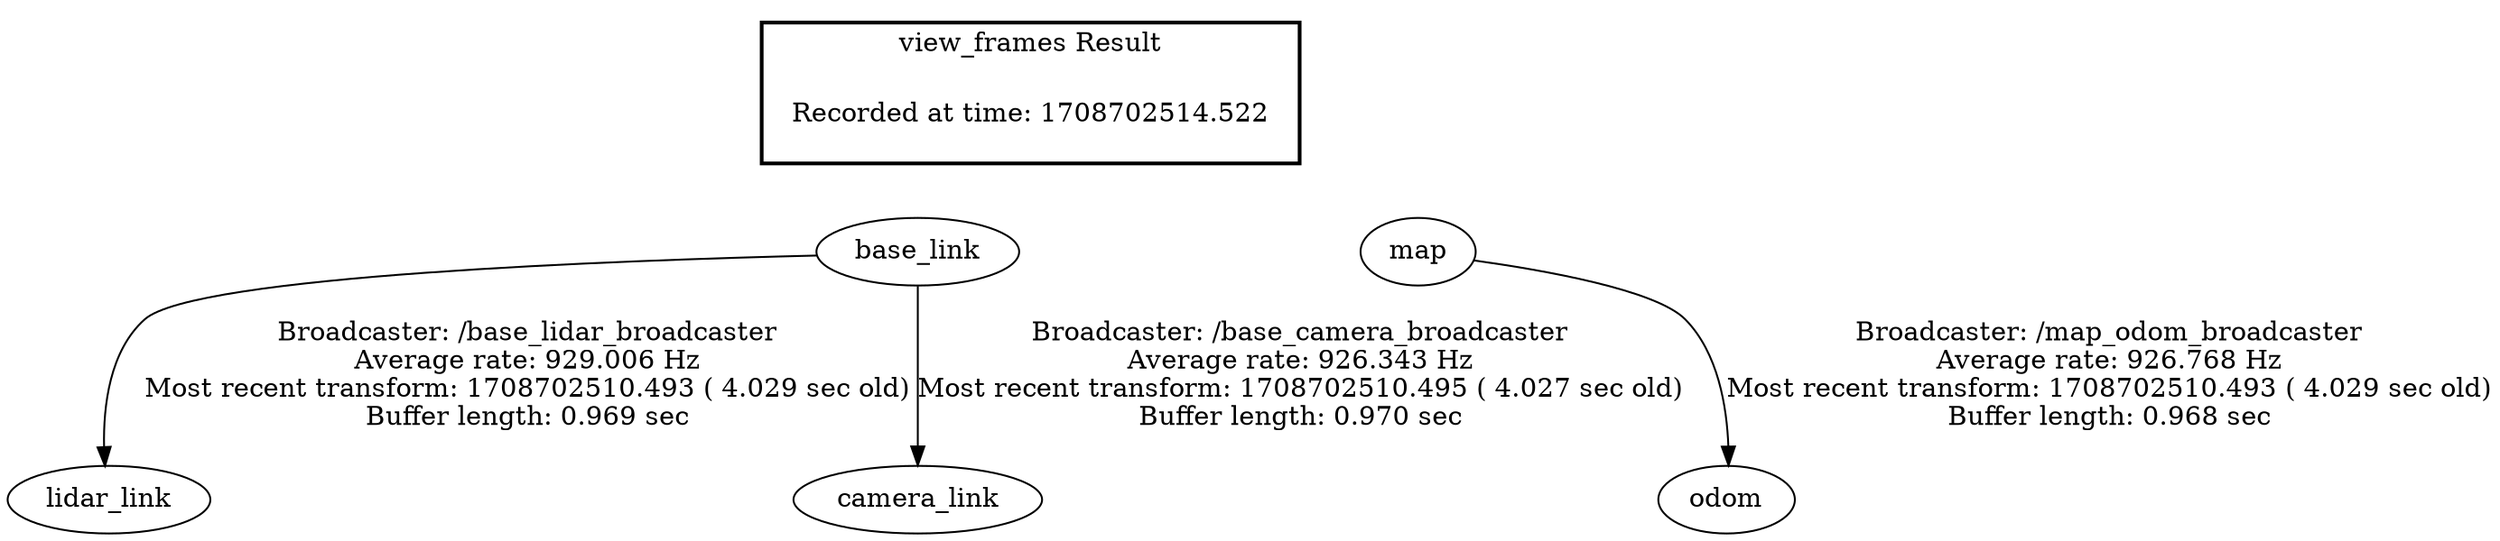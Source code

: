 digraph G {
"base_link" -> "lidar_link"[label="Broadcaster: /base_lidar_broadcaster\nAverage rate: 929.006 Hz\nMost recent transform: 1708702510.493 ( 4.029 sec old)\nBuffer length: 0.969 sec\n"];
"base_link" -> "camera_link"[label="Broadcaster: /base_camera_broadcaster\nAverage rate: 926.343 Hz\nMost recent transform: 1708702510.495 ( 4.027 sec old)\nBuffer length: 0.970 sec\n"];
"map" -> "odom"[label="Broadcaster: /map_odom_broadcaster\nAverage rate: 926.768 Hz\nMost recent transform: 1708702510.493 ( 4.029 sec old)\nBuffer length: 0.968 sec\n"];
edge [style=invis];
 subgraph cluster_legend { style=bold; color=black; label ="view_frames Result";
"Recorded at time: 1708702514.522"[ shape=plaintext ] ;
 }->"base_link";
edge [style=invis];
 subgraph cluster_legend { style=bold; color=black; label ="view_frames Result";
"Recorded at time: 1708702514.522"[ shape=plaintext ] ;
 }->"map";
}